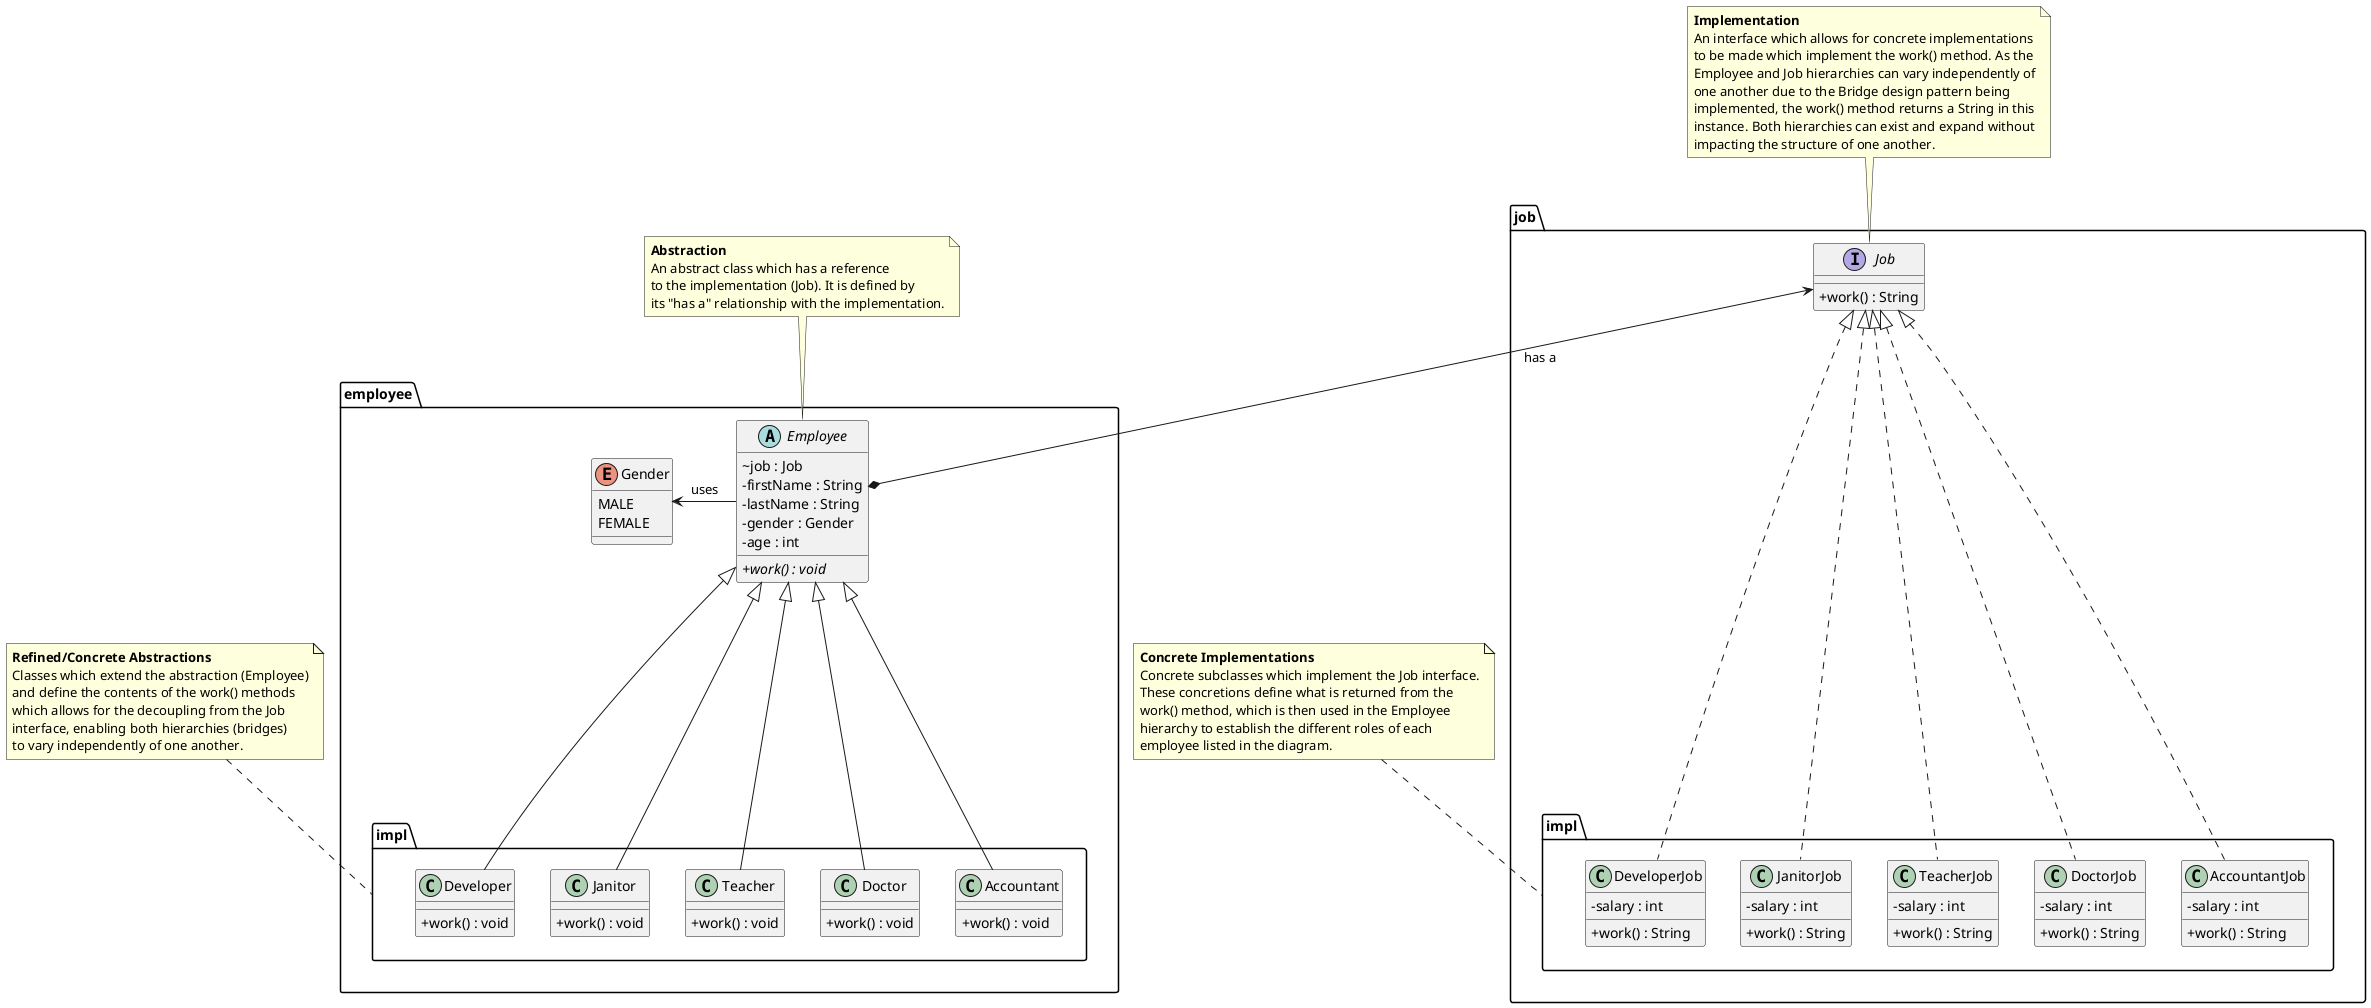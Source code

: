 @startuml
skinparam classAttributeIconSize 0

abstract class employee.Employee {
~job : Job
-firstName : String
-lastName : String
-gender : Gender
-age : int
{abstract} +work() : void
}

interface job.Job {
+work() : String
}

class employee.impl.Developer {
+work() : void
}

class job.impl.DeveloperJob {
-salary : int
+work() : String
}

class employee.impl.Janitor {
+work() : void
}

class job.impl.JanitorJob {
-salary : int
+work() : String
}

class employee.impl.Teacher {
+work() : void
}

class job.impl.TeacherJob {
-salary : int
+work() : String
}

class employee.impl.Doctor {
+work() : void
}

class job.impl.DoctorJob {
-salary : int
+work() : String
}

class employee.impl.Accountant {
+work() : void
}

class job.impl.AccountantJob {
-salary : int
+work() : String
}

enum employee.Gender {
MALE
FEMALE
}

job.Job <--* employee.Employee : has a
employee.Gender <- employee.Employee : uses

employee.Employee <|--- employee.impl.Developer
employee.Employee <|--- employee.impl.Janitor
employee.Employee <|--- employee.impl.Teacher
employee.Employee <|--- employee.impl.Doctor
employee.Employee <|--- employee.impl.Accountant

job.Job <|.... job.impl.DeveloperJob
job.Job <|.... job.impl.JanitorJob
job.Job <|.... job.impl.TeacherJob
job.Job <|.... job.impl.DoctorJob
job.Job <|.... job.impl.AccountantJob

note top of employee.Employee
**Abstraction**
An abstract class which has a reference
to the implementation (Job). It is defined by
its "has a" relationship with the implementation.
end note

note top of job.Job
**Implementation**
An interface which allows for concrete implementations
to be made which implement the work() method. As the
Employee and Job hierarchies can vary independently of
one another due to the Bridge design pattern being
implemented, the work() method returns a String in this
instance. Both hierarchies can exist and expand without
impacting the structure of one another.
end note

note top of employee.impl
**Refined/Concrete Abstractions**
Classes which extend the abstraction (Employee)
and define the contents of the work() methods
which allows for the decoupling from the Job
interface, enabling both hierarchies (bridges)
to vary independently of one another.
end note

note top of job.impl
**Concrete Implementations**
Concrete subclasses which implement the Job interface.
These concretions define what is returned from the
work() method, which is then used in the Employee
hierarchy to establish the different roles of each
employee listed in the diagram.
end note
@enduml